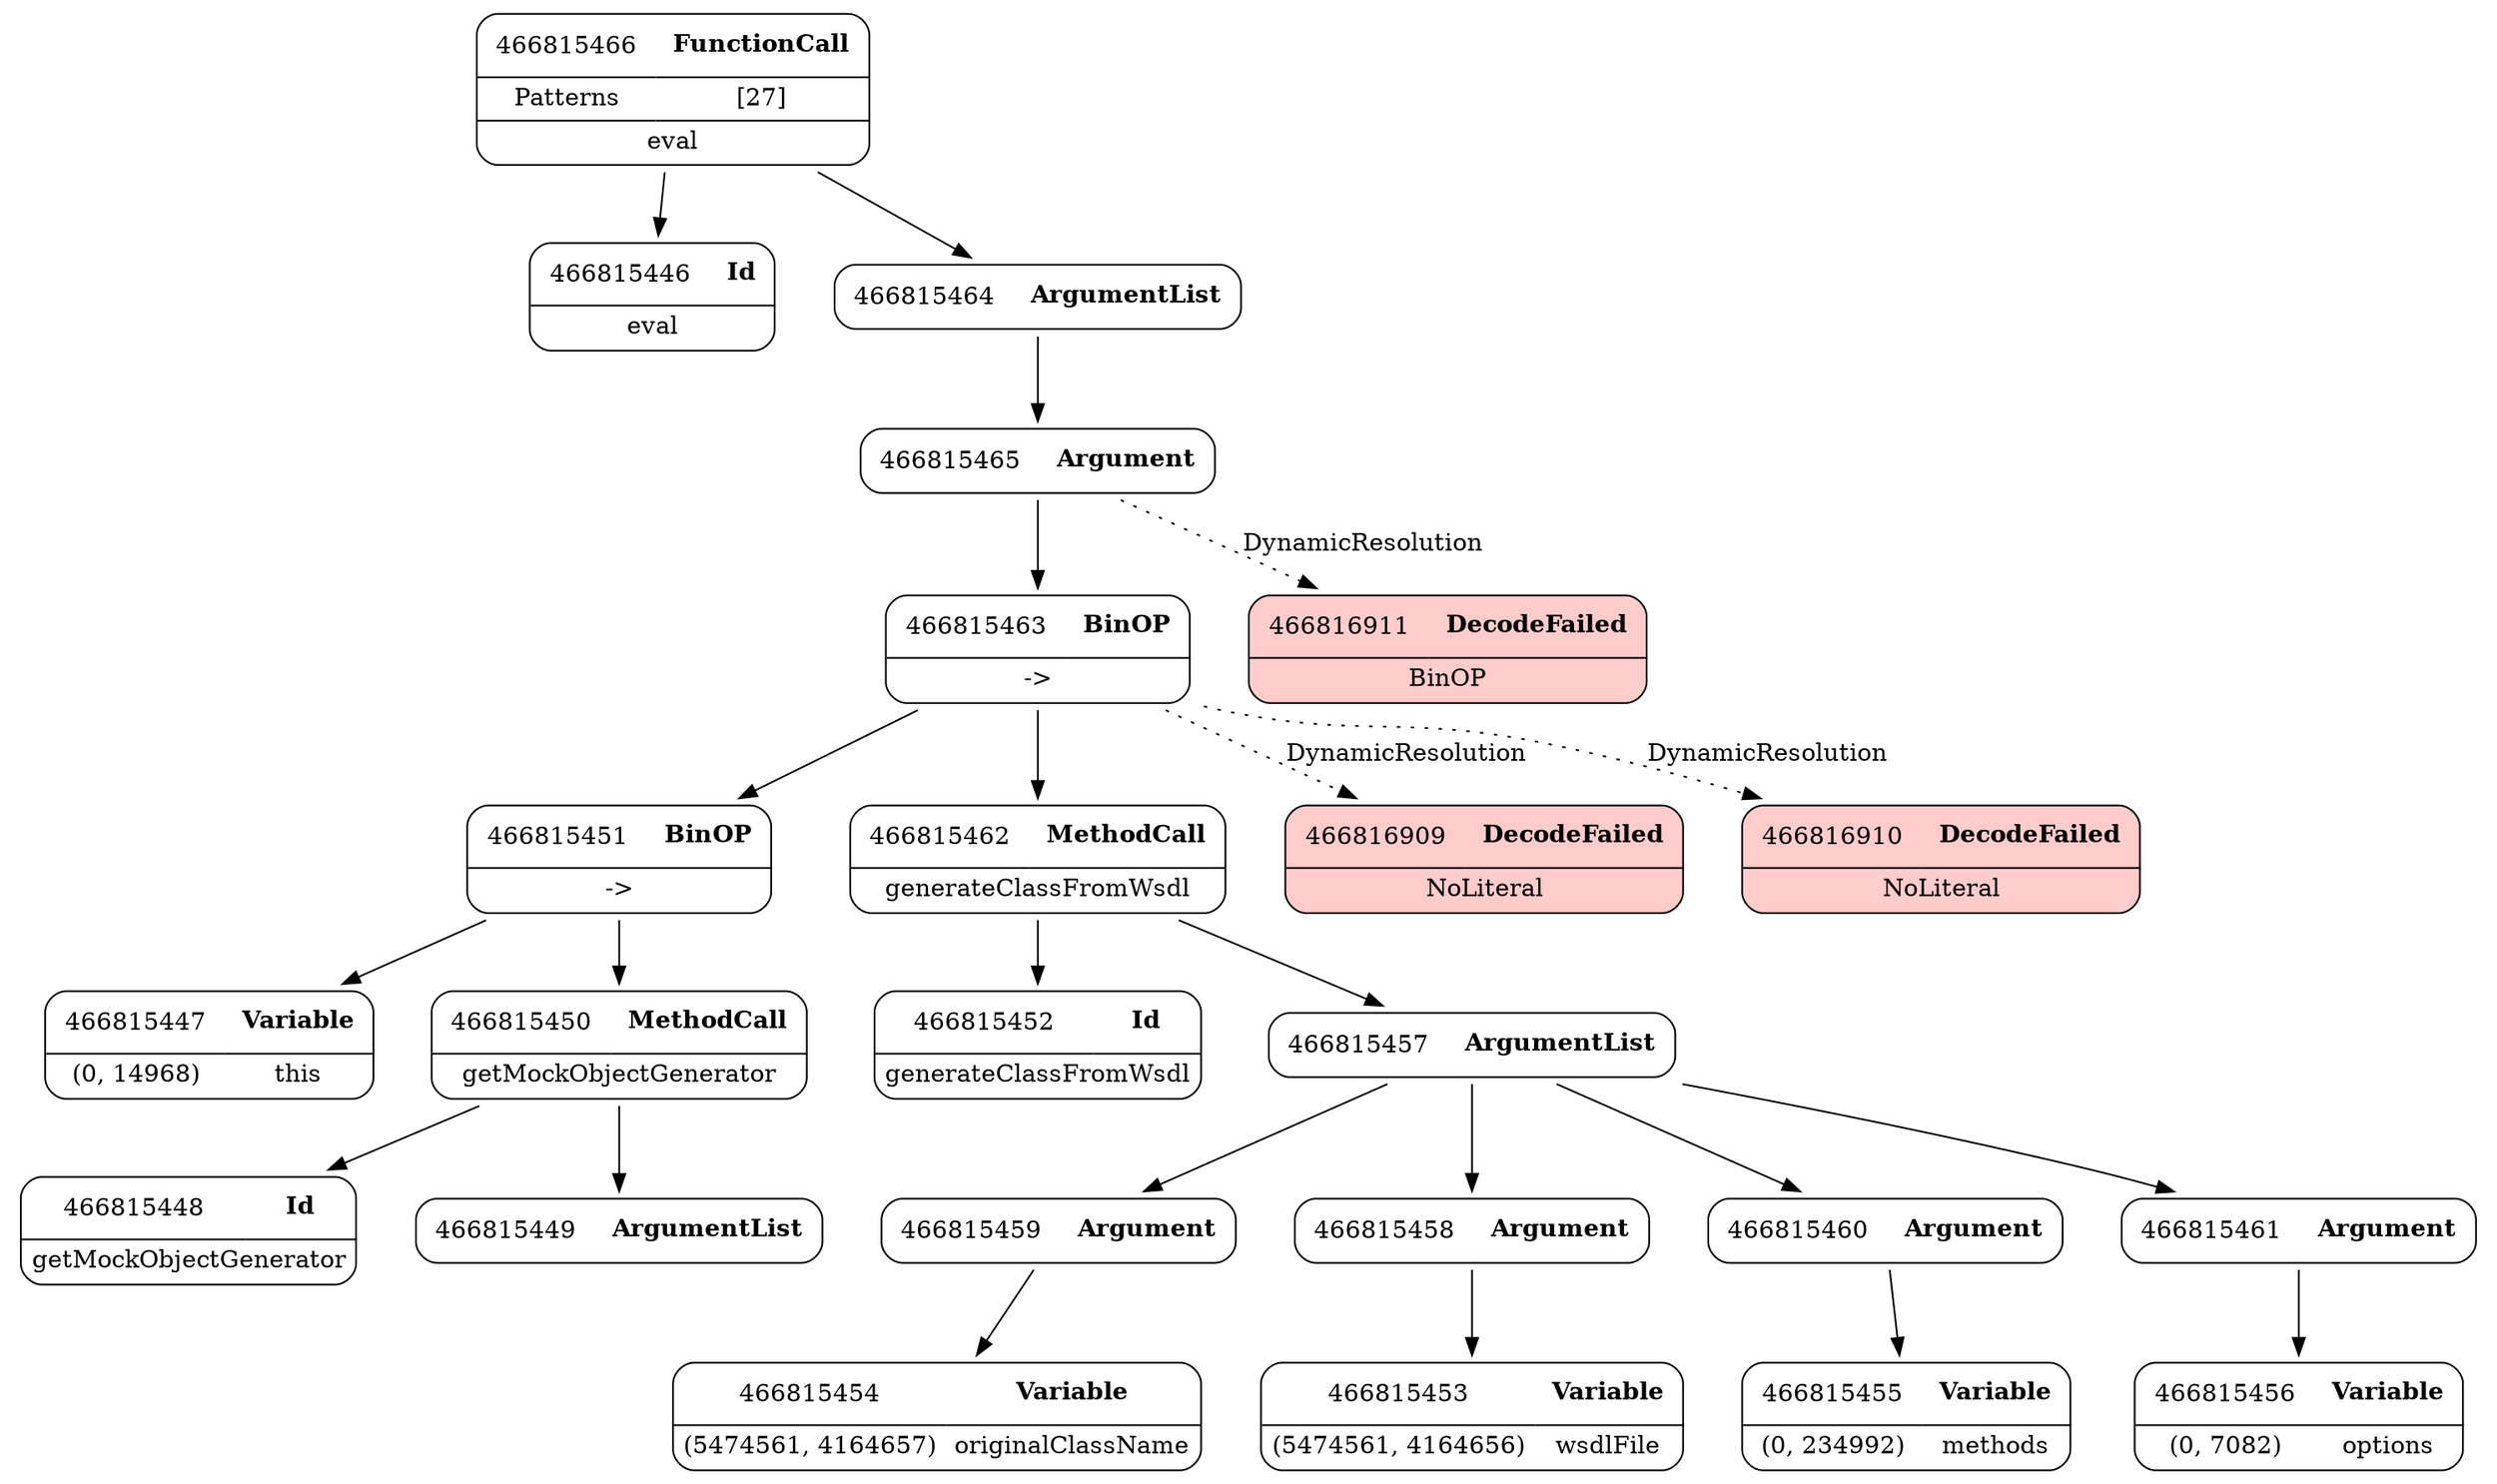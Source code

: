 digraph ast {
node [shape=none];
466815447 [label=<<TABLE border='1' cellspacing='0' cellpadding='10' style='rounded' ><TR><TD border='0'>466815447</TD><TD border='0'><B>Variable</B></TD></TR><HR/><TR><TD border='0' cellpadding='5'>(0, 14968)</TD><TD border='0' cellpadding='5'>this</TD></TR></TABLE>>];
466815446 [label=<<TABLE border='1' cellspacing='0' cellpadding='10' style='rounded' ><TR><TD border='0'>466815446</TD><TD border='0'><B>Id</B></TD></TR><HR/><TR><TD border='0' cellpadding='5' colspan='2'>eval</TD></TR></TABLE>>];
466815451 [label=<<TABLE border='1' cellspacing='0' cellpadding='10' style='rounded' ><TR><TD border='0'>466815451</TD><TD border='0'><B>BinOP</B></TD></TR><HR/><TR><TD border='0' cellpadding='5' colspan='2'>-&gt;</TD></TR></TABLE>>];
466815451 -> 466815447 [weight=2];
466815451 -> 466815450 [weight=2];
466815450 [label=<<TABLE border='1' cellspacing='0' cellpadding='10' style='rounded' ><TR><TD border='0'>466815450</TD><TD border='0'><B>MethodCall</B></TD></TR><HR/><TR><TD border='0' cellpadding='5' colspan='2'>getMockObjectGenerator</TD></TR></TABLE>>];
466815450 -> 466815448 [weight=2];
466815450 -> 466815449 [weight=2];
466815449 [label=<<TABLE border='1' cellspacing='0' cellpadding='10' style='rounded' ><TR><TD border='0'>466815449</TD><TD border='0'><B>ArgumentList</B></TD></TR></TABLE>>];
466815448 [label=<<TABLE border='1' cellspacing='0' cellpadding='10' style='rounded' ><TR><TD border='0'>466815448</TD><TD border='0'><B>Id</B></TD></TR><HR/><TR><TD border='0' cellpadding='5' colspan='2'>getMockObjectGenerator</TD></TR></TABLE>>];
466815455 [label=<<TABLE border='1' cellspacing='0' cellpadding='10' style='rounded' ><TR><TD border='0'>466815455</TD><TD border='0'><B>Variable</B></TD></TR><HR/><TR><TD border='0' cellpadding='5'>(0, 234992)</TD><TD border='0' cellpadding='5'>methods</TD></TR></TABLE>>];
466815454 [label=<<TABLE border='1' cellspacing='0' cellpadding='10' style='rounded' ><TR><TD border='0'>466815454</TD><TD border='0'><B>Variable</B></TD></TR><HR/><TR><TD border='0' cellpadding='5'>(5474561, 4164657)</TD><TD border='0' cellpadding='5'>originalClassName</TD></TR></TABLE>>];
466815453 [label=<<TABLE border='1' cellspacing='0' cellpadding='10' style='rounded' ><TR><TD border='0'>466815453</TD><TD border='0'><B>Variable</B></TD></TR><HR/><TR><TD border='0' cellpadding='5'>(5474561, 4164656)</TD><TD border='0' cellpadding='5'>wsdlFile</TD></TR></TABLE>>];
466815452 [label=<<TABLE border='1' cellspacing='0' cellpadding='10' style='rounded' ><TR><TD border='0'>466815452</TD><TD border='0'><B>Id</B></TD></TR><HR/><TR><TD border='0' cellpadding='5' colspan='2'>generateClassFromWsdl</TD></TR></TABLE>>];
466815459 [label=<<TABLE border='1' cellspacing='0' cellpadding='10' style='rounded' ><TR><TD border='0'>466815459</TD><TD border='0'><B>Argument</B></TD></TR></TABLE>>];
466815459 -> 466815454 [weight=2];
466815458 [label=<<TABLE border='1' cellspacing='0' cellpadding='10' style='rounded' ><TR><TD border='0'>466815458</TD><TD border='0'><B>Argument</B></TD></TR></TABLE>>];
466815458 -> 466815453 [weight=2];
466815457 [label=<<TABLE border='1' cellspacing='0' cellpadding='10' style='rounded' ><TR><TD border='0'>466815457</TD><TD border='0'><B>ArgumentList</B></TD></TR></TABLE>>];
466815457 -> 466815458 [weight=2];
466815457 -> 466815459 [weight=2];
466815457 -> 466815460 [weight=2];
466815457 -> 466815461 [weight=2];
466815456 [label=<<TABLE border='1' cellspacing='0' cellpadding='10' style='rounded' ><TR><TD border='0'>466815456</TD><TD border='0'><B>Variable</B></TD></TR><HR/><TR><TD border='0' cellpadding='5'>(0, 7082)</TD><TD border='0' cellpadding='5'>options</TD></TR></TABLE>>];
466815463 [label=<<TABLE border='1' cellspacing='0' cellpadding='10' style='rounded' ><TR><TD border='0'>466815463</TD><TD border='0'><B>BinOP</B></TD></TR><HR/><TR><TD border='0' cellpadding='5' colspan='2'>-&gt;</TD></TR></TABLE>>];
466815463 -> 466815451 [weight=2];
466815463 -> 466815462 [weight=2];
466815463 -> 466816909 [style=dotted,label=DynamicResolution];
466815463 -> 466816910 [style=dotted,label=DynamicResolution];
466815462 [label=<<TABLE border='1' cellspacing='0' cellpadding='10' style='rounded' ><TR><TD border='0'>466815462</TD><TD border='0'><B>MethodCall</B></TD></TR><HR/><TR><TD border='0' cellpadding='5' colspan='2'>generateClassFromWsdl</TD></TR></TABLE>>];
466815462 -> 466815452 [weight=2];
466815462 -> 466815457 [weight=2];
466815461 [label=<<TABLE border='1' cellspacing='0' cellpadding='10' style='rounded' ><TR><TD border='0'>466815461</TD><TD border='0'><B>Argument</B></TD></TR></TABLE>>];
466815461 -> 466815456 [weight=2];
466815460 [label=<<TABLE border='1' cellspacing='0' cellpadding='10' style='rounded' ><TR><TD border='0'>466815460</TD><TD border='0'><B>Argument</B></TD></TR></TABLE>>];
466815460 -> 466815455 [weight=2];
466815466 [label=<<TABLE border='1' cellspacing='0' cellpadding='10' style='rounded' ><TR><TD border='0'>466815466</TD><TD border='0'><B>FunctionCall</B></TD></TR><HR/><TR><TD border='0' cellpadding='5'>Patterns</TD><TD border='0' cellpadding='5'>[27]</TD></TR><HR/><TR><TD border='0' cellpadding='5' colspan='2'>eval</TD></TR></TABLE>>];
466815466 -> 466815446 [weight=2];
466815466 -> 466815464 [weight=2];
466815465 [label=<<TABLE border='1' cellspacing='0' cellpadding='10' style='rounded' ><TR><TD border='0'>466815465</TD><TD border='0'><B>Argument</B></TD></TR></TABLE>>];
466815465 -> 466815463 [weight=2];
466815465 -> 466816911 [style=dotted,label=DynamicResolution];
466815464 [label=<<TABLE border='1' cellspacing='0' cellpadding='10' style='rounded' ><TR><TD border='0'>466815464</TD><TD border='0'><B>ArgumentList</B></TD></TR></TABLE>>];
466815464 -> 466815465 [weight=2];
466816911 [label=<<TABLE border='1' cellspacing='0' cellpadding='10' style='rounded' bgcolor='#FFCCCC' ><TR><TD border='0'>466816911</TD><TD border='0'><B>DecodeFailed</B></TD></TR><HR/><TR><TD border='0' cellpadding='5' colspan='2'>BinOP</TD></TR></TABLE>>];
466816910 [label=<<TABLE border='1' cellspacing='0' cellpadding='10' style='rounded' bgcolor='#FFCCCC' ><TR><TD border='0'>466816910</TD><TD border='0'><B>DecodeFailed</B></TD></TR><HR/><TR><TD border='0' cellpadding='5' colspan='2'>NoLiteral</TD></TR></TABLE>>];
466816909 [label=<<TABLE border='1' cellspacing='0' cellpadding='10' style='rounded' bgcolor='#FFCCCC' ><TR><TD border='0'>466816909</TD><TD border='0'><B>DecodeFailed</B></TD></TR><HR/><TR><TD border='0' cellpadding='5' colspan='2'>NoLiteral</TD></TR></TABLE>>];
}
